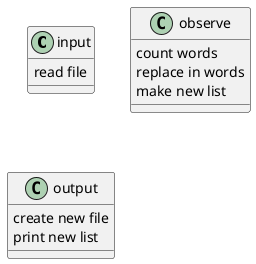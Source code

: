 @startuml
class input{
read file

}
class observe{
count words
replace in words
make new list
}
class output{
create new file
print new list
}
@enduml